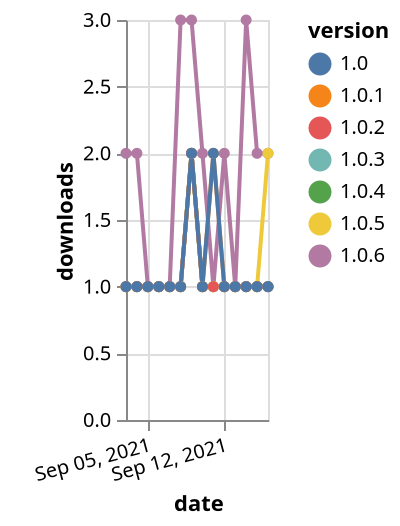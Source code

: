 {"$schema": "https://vega.github.io/schema/vega-lite/v5.json", "description": "A simple bar chart with embedded data.", "data": {"values": [{"date": "2021-09-03", "total": 176, "delta": 1, "version": "1.0.4"}, {"date": "2021-09-04", "total": 177, "delta": 1, "version": "1.0.4"}, {"date": "2021-09-05", "total": 178, "delta": 1, "version": "1.0.4"}, {"date": "2021-09-06", "total": 179, "delta": 1, "version": "1.0.4"}, {"date": "2021-09-07", "total": 180, "delta": 1, "version": "1.0.4"}, {"date": "2021-09-08", "total": 181, "delta": 1, "version": "1.0.4"}, {"date": "2021-09-09", "total": 183, "delta": 2, "version": "1.0.4"}, {"date": "2021-09-10", "total": 184, "delta": 1, "version": "1.0.4"}, {"date": "2021-09-11", "total": 185, "delta": 1, "version": "1.0.4"}, {"date": "2021-09-12", "total": 186, "delta": 1, "version": "1.0.4"}, {"date": "2021-09-13", "total": 187, "delta": 1, "version": "1.0.4"}, {"date": "2021-09-14", "total": 188, "delta": 1, "version": "1.0.4"}, {"date": "2021-09-15", "total": 189, "delta": 1, "version": "1.0.4"}, {"date": "2021-09-16", "total": 190, "delta": 1, "version": "1.0.4"}, {"date": "2021-09-03", "total": 208, "delta": 1, "version": "1.0.1"}, {"date": "2021-09-04", "total": 209, "delta": 1, "version": "1.0.1"}, {"date": "2021-09-05", "total": 210, "delta": 1, "version": "1.0.1"}, {"date": "2021-09-06", "total": 211, "delta": 1, "version": "1.0.1"}, {"date": "2021-09-07", "total": 212, "delta": 1, "version": "1.0.1"}, {"date": "2021-09-08", "total": 213, "delta": 1, "version": "1.0.1"}, {"date": "2021-09-09", "total": 215, "delta": 2, "version": "1.0.1"}, {"date": "2021-09-10", "total": 216, "delta": 1, "version": "1.0.1"}, {"date": "2021-09-11", "total": 218, "delta": 2, "version": "1.0.1"}, {"date": "2021-09-12", "total": 219, "delta": 1, "version": "1.0.1"}, {"date": "2021-09-13", "total": 220, "delta": 1, "version": "1.0.1"}, {"date": "2021-09-14", "total": 221, "delta": 1, "version": "1.0.1"}, {"date": "2021-09-15", "total": 222, "delta": 1, "version": "1.0.1"}, {"date": "2021-09-16", "total": 223, "delta": 1, "version": "1.0.1"}, {"date": "2021-09-03", "total": 553, "delta": 2, "version": "1.0.6"}, {"date": "2021-09-04", "total": 555, "delta": 2, "version": "1.0.6"}, {"date": "2021-09-05", "total": 556, "delta": 1, "version": "1.0.6"}, {"date": "2021-09-06", "total": 557, "delta": 1, "version": "1.0.6"}, {"date": "2021-09-07", "total": 558, "delta": 1, "version": "1.0.6"}, {"date": "2021-09-08", "total": 561, "delta": 3, "version": "1.0.6"}, {"date": "2021-09-09", "total": 564, "delta": 3, "version": "1.0.6"}, {"date": "2021-09-10", "total": 566, "delta": 2, "version": "1.0.6"}, {"date": "2021-09-11", "total": 567, "delta": 1, "version": "1.0.6"}, {"date": "2021-09-12", "total": 569, "delta": 2, "version": "1.0.6"}, {"date": "2021-09-13", "total": 570, "delta": 1, "version": "1.0.6"}, {"date": "2021-09-14", "total": 573, "delta": 3, "version": "1.0.6"}, {"date": "2021-09-15", "total": 575, "delta": 2, "version": "1.0.6"}, {"date": "2021-09-16", "total": 577, "delta": 2, "version": "1.0.6"}, {"date": "2021-09-03", "total": 138, "delta": 1, "version": "1.0.3"}, {"date": "2021-09-04", "total": 139, "delta": 1, "version": "1.0.3"}, {"date": "2021-09-05", "total": 140, "delta": 1, "version": "1.0.3"}, {"date": "2021-09-06", "total": 141, "delta": 1, "version": "1.0.3"}, {"date": "2021-09-07", "total": 142, "delta": 1, "version": "1.0.3"}, {"date": "2021-09-08", "total": 143, "delta": 1, "version": "1.0.3"}, {"date": "2021-09-09", "total": 145, "delta": 2, "version": "1.0.3"}, {"date": "2021-09-10", "total": 146, "delta": 1, "version": "1.0.3"}, {"date": "2021-09-11", "total": 147, "delta": 1, "version": "1.0.3"}, {"date": "2021-09-12", "total": 148, "delta": 1, "version": "1.0.3"}, {"date": "2021-09-13", "total": 149, "delta": 1, "version": "1.0.3"}, {"date": "2021-09-14", "total": 150, "delta": 1, "version": "1.0.3"}, {"date": "2021-09-15", "total": 151, "delta": 1, "version": "1.0.3"}, {"date": "2021-09-16", "total": 152, "delta": 1, "version": "1.0.3"}, {"date": "2021-09-03", "total": 192, "delta": 1, "version": "1.0.5"}, {"date": "2021-09-04", "total": 193, "delta": 1, "version": "1.0.5"}, {"date": "2021-09-05", "total": 194, "delta": 1, "version": "1.0.5"}, {"date": "2021-09-06", "total": 195, "delta": 1, "version": "1.0.5"}, {"date": "2021-09-07", "total": 196, "delta": 1, "version": "1.0.5"}, {"date": "2021-09-08", "total": 197, "delta": 1, "version": "1.0.5"}, {"date": "2021-09-09", "total": 199, "delta": 2, "version": "1.0.5"}, {"date": "2021-09-10", "total": 200, "delta": 1, "version": "1.0.5"}, {"date": "2021-09-11", "total": 201, "delta": 1, "version": "1.0.5"}, {"date": "2021-09-12", "total": 202, "delta": 1, "version": "1.0.5"}, {"date": "2021-09-13", "total": 203, "delta": 1, "version": "1.0.5"}, {"date": "2021-09-14", "total": 204, "delta": 1, "version": "1.0.5"}, {"date": "2021-09-15", "total": 205, "delta": 1, "version": "1.0.5"}, {"date": "2021-09-16", "total": 207, "delta": 2, "version": "1.0.5"}, {"date": "2021-09-03", "total": 326, "delta": 1, "version": "1.0.2"}, {"date": "2021-09-04", "total": 327, "delta": 1, "version": "1.0.2"}, {"date": "2021-09-05", "total": 328, "delta": 1, "version": "1.0.2"}, {"date": "2021-09-06", "total": 329, "delta": 1, "version": "1.0.2"}, {"date": "2021-09-07", "total": 330, "delta": 1, "version": "1.0.2"}, {"date": "2021-09-08", "total": 331, "delta": 1, "version": "1.0.2"}, {"date": "2021-09-09", "total": 333, "delta": 2, "version": "1.0.2"}, {"date": "2021-09-10", "total": 334, "delta": 1, "version": "1.0.2"}, {"date": "2021-09-11", "total": 335, "delta": 1, "version": "1.0.2"}, {"date": "2021-09-12", "total": 336, "delta": 1, "version": "1.0.2"}, {"date": "2021-09-13", "total": 337, "delta": 1, "version": "1.0.2"}, {"date": "2021-09-14", "total": 338, "delta": 1, "version": "1.0.2"}, {"date": "2021-09-15", "total": 339, "delta": 1, "version": "1.0.2"}, {"date": "2021-09-16", "total": 340, "delta": 1, "version": "1.0.2"}, {"date": "2021-09-03", "total": 186, "delta": 1, "version": "1.0"}, {"date": "2021-09-04", "total": 187, "delta": 1, "version": "1.0"}, {"date": "2021-09-05", "total": 188, "delta": 1, "version": "1.0"}, {"date": "2021-09-06", "total": 189, "delta": 1, "version": "1.0"}, {"date": "2021-09-07", "total": 190, "delta": 1, "version": "1.0"}, {"date": "2021-09-08", "total": 191, "delta": 1, "version": "1.0"}, {"date": "2021-09-09", "total": 193, "delta": 2, "version": "1.0"}, {"date": "2021-09-10", "total": 194, "delta": 1, "version": "1.0"}, {"date": "2021-09-11", "total": 196, "delta": 2, "version": "1.0"}, {"date": "2021-09-12", "total": 197, "delta": 1, "version": "1.0"}, {"date": "2021-09-13", "total": 198, "delta": 1, "version": "1.0"}, {"date": "2021-09-14", "total": 199, "delta": 1, "version": "1.0"}, {"date": "2021-09-15", "total": 200, "delta": 1, "version": "1.0"}, {"date": "2021-09-16", "total": 201, "delta": 1, "version": "1.0"}]}, "width": "container", "mark": {"type": "line", "point": {"filled": true}}, "encoding": {"x": {"field": "date", "type": "temporal", "timeUnit": "yearmonthdate", "title": "date", "axis": {"labelAngle": -15}}, "y": {"field": "delta", "type": "quantitative", "title": "downloads"}, "color": {"field": "version", "type": "nominal"}, "tooltip": {"field": "delta"}}}